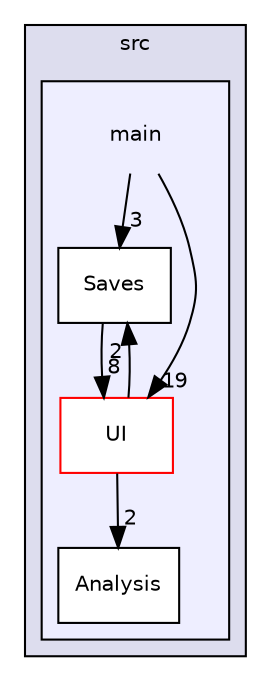 digraph "/home/rhys/scripts/CircuitTester/src/main" {
  compound=true
  node [ fontsize="10", fontname="Helvetica"];
  edge [ labelfontsize="10", labelfontname="Helvetica"];
  subgraph clusterdir_68267d1309a1af8e8297ef4c3efbcdba {
    graph [ bgcolor="#ddddee", pencolor="black", label="src" fontname="Helvetica", fontsize="10", URL="dir_68267d1309a1af8e8297ef4c3efbcdba.html"]
  subgraph clusterdir_5eb159725f84c66aafd839904a4acdd0 {
    graph [ bgcolor="#eeeeff", pencolor="black", label="" URL="dir_5eb159725f84c66aafd839904a4acdd0.html"];
    dir_5eb159725f84c66aafd839904a4acdd0 [shape=plaintext label="main"];
  dir_40143863451d5a7140d32d85b727cbb4 [shape=box label="Analysis" fillcolor="white" style="filled" URL="dir_40143863451d5a7140d32d85b727cbb4.html"];
  dir_0792a320b46247d8145b24c360bd956d [shape=box label="Saves" fillcolor="white" style="filled" URL="dir_0792a320b46247d8145b24c360bd956d.html"];
  dir_3d25aac22c9fc9d80d70c48377432879 [shape=box label="UI" fillcolor="white" style="filled" color="red" URL="dir_3d25aac22c9fc9d80d70c48377432879.html"];
  }
  }
  dir_5eb159725f84c66aafd839904a4acdd0->dir_0792a320b46247d8145b24c360bd956d [headlabel="3", labeldistance=1.5 headhref="dir_000001_000003.html"];
  dir_5eb159725f84c66aafd839904a4acdd0->dir_3d25aac22c9fc9d80d70c48377432879 [headlabel="19", labeldistance=1.5 headhref="dir_000001_000004.html"];
  dir_3d25aac22c9fc9d80d70c48377432879->dir_0792a320b46247d8145b24c360bd956d [headlabel="2", labeldistance=1.5 headhref="dir_000004_000003.html"];
  dir_3d25aac22c9fc9d80d70c48377432879->dir_40143863451d5a7140d32d85b727cbb4 [headlabel="2", labeldistance=1.5 headhref="dir_000004_000002.html"];
  dir_0792a320b46247d8145b24c360bd956d->dir_3d25aac22c9fc9d80d70c48377432879 [headlabel="8", labeldistance=1.5 headhref="dir_000003_000004.html"];
}
